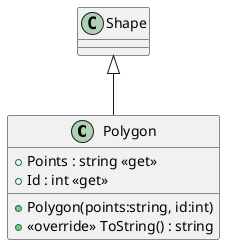 @startuml
class Polygon {
    + Points : string <<get>>
    + Id : int <<get>>
    + Polygon(points:string, id:int)
    + <<override>> ToString() : string
}
Shape <|-- Polygon
@enduml
